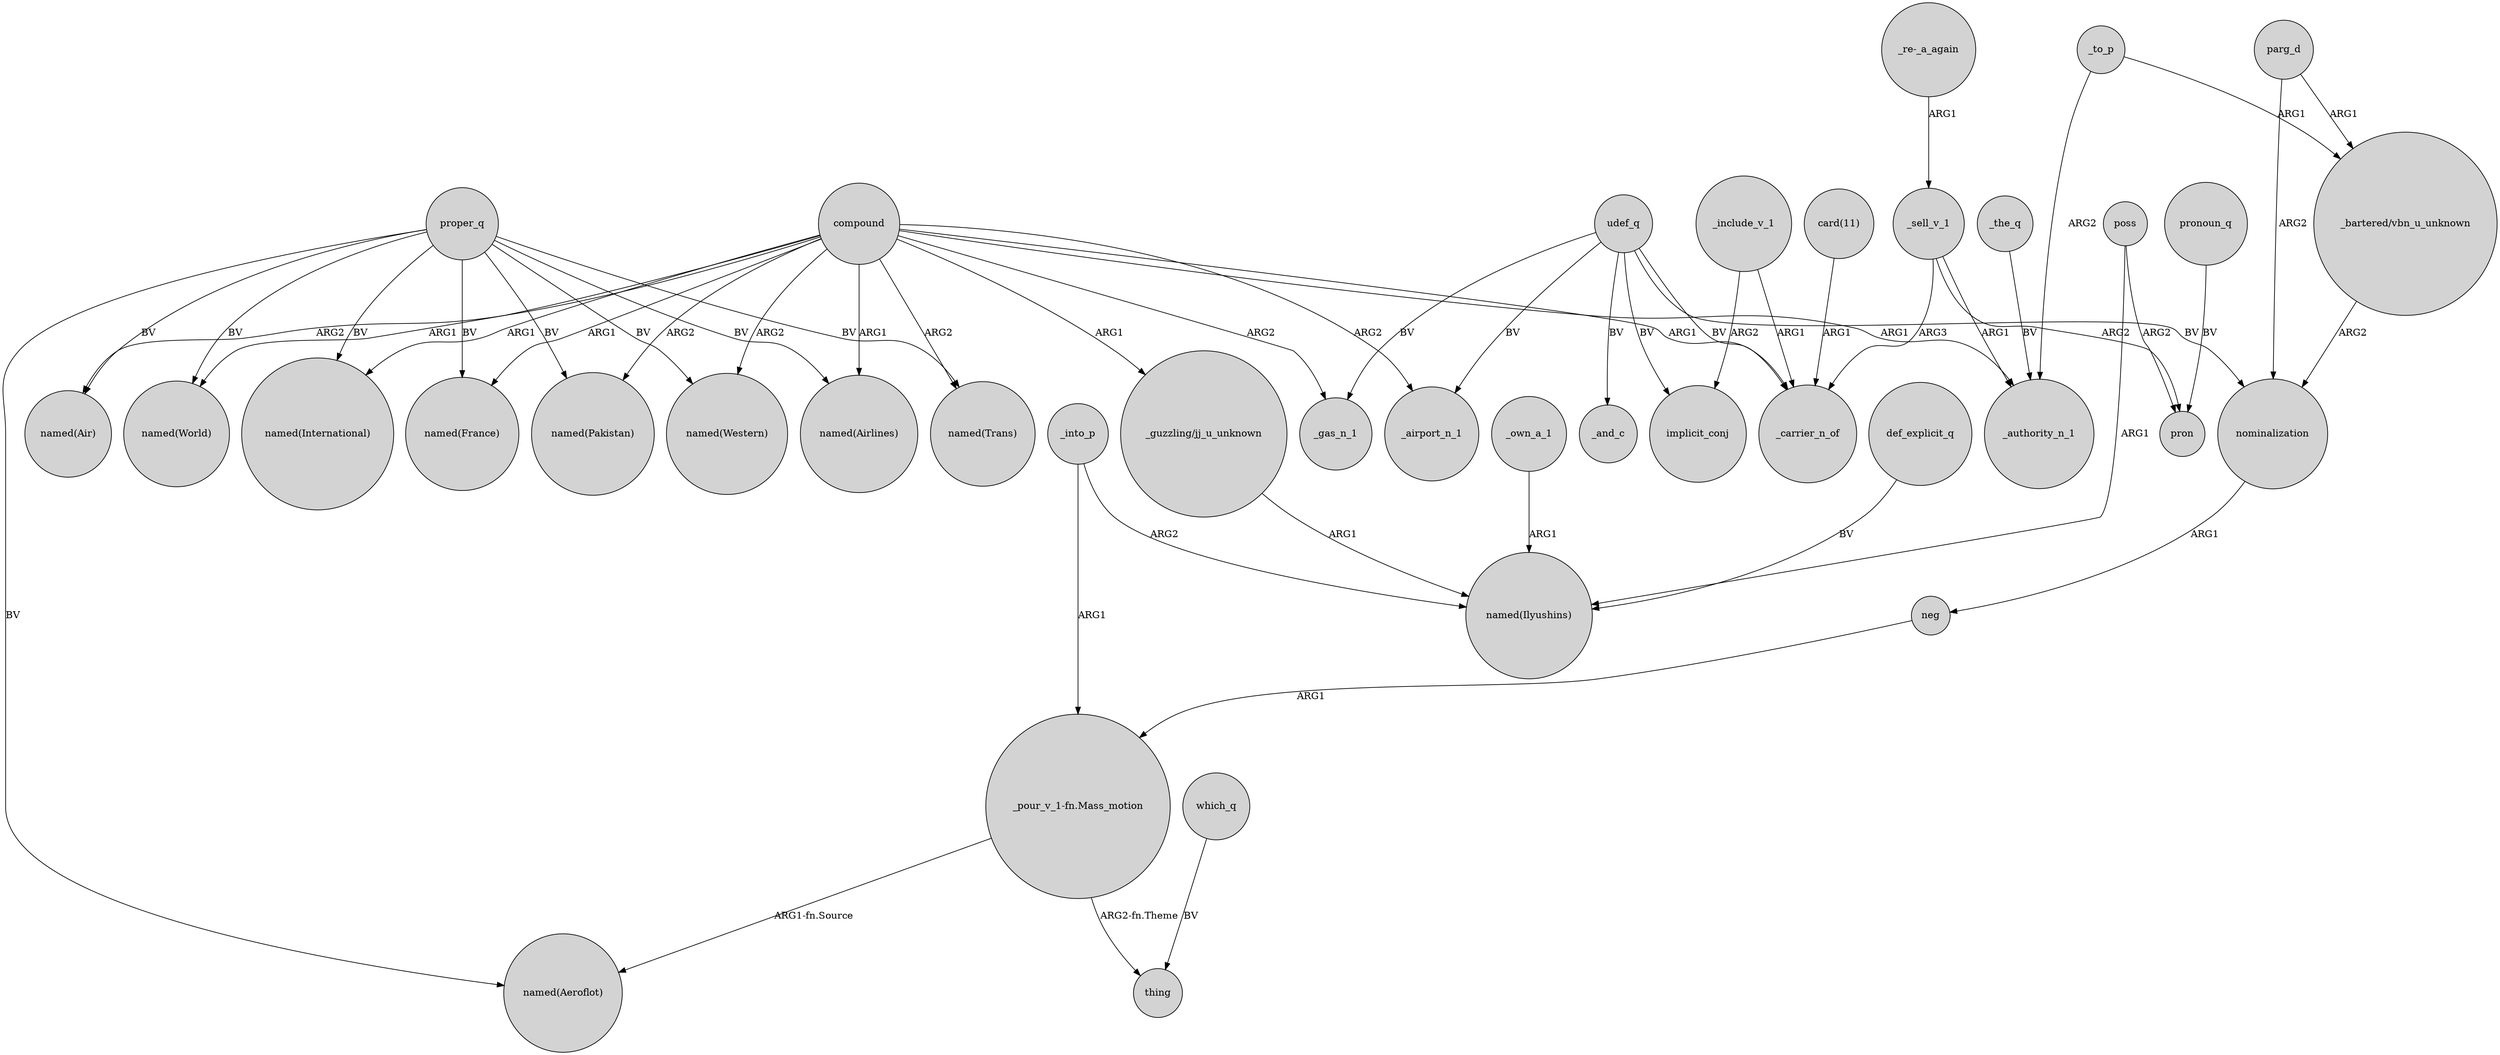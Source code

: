 digraph {
	node [shape=circle style=filled]
	compound -> "named(International)" [label=ARG1]
	_own_a_1 -> "named(Ilyushins)" [label=ARG1]
	compound -> "named(Trans)" [label=ARG2]
	_the_q -> _authority_n_1 [label=BV]
	poss -> pron [label=ARG2]
	compound -> _authority_n_1 [label=ARG1]
	poss -> "named(Ilyushins)" [label=ARG1]
	neg -> "_pour_v_1-fn.Mass_motion" [label=ARG1]
	_sell_v_1 -> _carrier_n_of [label=ARG3]
	_sell_v_1 -> pron [label=ARG2]
	proper_q -> "named(Air)" [label=BV]
	proper_q -> "named(France)" [label=BV]
	compound -> "named(Air)" [label=ARG2]
	"_guzzling/jj_u_unknown" -> "named(Ilyushins)" [label=ARG1]
	compound -> "named(Airlines)" [label=ARG1]
	proper_q -> "named(Trans)" [label=BV]
	compound -> _gas_n_1 [label=ARG2]
	_sell_v_1 -> _authority_n_1 [label=ARG1]
	_include_v_1 -> implicit_conj [label=ARG2]
	compound -> _carrier_n_of [label=ARG1]
	udef_q -> implicit_conj [label=BV]
	compound -> "named(France)" [label=ARG1]
	compound -> "_guzzling/jj_u_unknown" [label=ARG1]
	"_pour_v_1-fn.Mass_motion" -> "named(Aeroflot)" [label="ARG1-fn.Source"]
	udef_q -> _airport_n_1 [label=BV]
	pronoun_q -> pron [label=BV]
	"_pour_v_1-fn.Mass_motion" -> thing [label="ARG2-fn.Theme"]
	"_bartered/vbn_u_unknown" -> nominalization [label=ARG2]
	proper_q -> "named(Aeroflot)" [label=BV]
	"card(11)" -> _carrier_n_of [label=ARG1]
	parg_d -> nominalization [label=ARG2]
	_to_p -> "_bartered/vbn_u_unknown" [label=ARG1]
	compound -> "named(Pakistan)" [label=ARG2]
	_to_p -> _authority_n_1 [label=ARG2]
	compound -> "named(World)" [label=ARG1]
	proper_q -> "named(World)" [label=BV]
	udef_q -> _gas_n_1 [label=BV]
	def_explicit_q -> "named(Ilyushins)" [label=BV]
	compound -> _airport_n_1 [label=ARG2]
	udef_q -> nominalization [label=BV]
	nominalization -> neg [label=ARG1]
	proper_q -> "named(Western)" [label=BV]
	proper_q -> "named(Airlines)" [label=BV]
	udef_q -> _carrier_n_of [label=BV]
	proper_q -> "named(Pakistan)" [label=BV]
	"_re-_a_again" -> _sell_v_1 [label=ARG1]
	_include_v_1 -> _carrier_n_of [label=ARG1]
	_into_p -> "named(Ilyushins)" [label=ARG2]
	parg_d -> "_bartered/vbn_u_unknown" [label=ARG1]
	proper_q -> "named(International)" [label=BV]
	udef_q -> _and_c [label=BV]
	_into_p -> "_pour_v_1-fn.Mass_motion" [label=ARG1]
	compound -> "named(Western)" [label=ARG2]
	which_q -> thing [label=BV]
}
